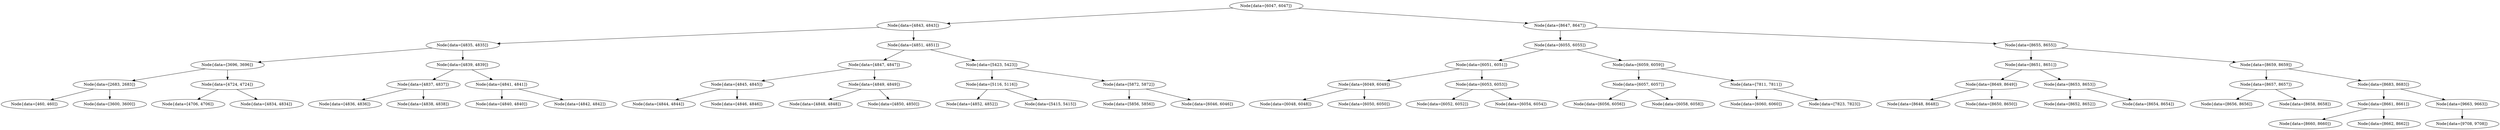 digraph G{
2057954668 [label="Node{data=[6047, 6047]}"]
2057954668 -> 1735138692
1735138692 [label="Node{data=[4843, 4843]}"]
1735138692 -> 432461962
432461962 [label="Node{data=[4835, 4835]}"]
432461962 -> 1315225441
1315225441 [label="Node{data=[3696, 3696]}"]
1315225441 -> 2069082436
2069082436 [label="Node{data=[2683, 2683]}"]
2069082436 -> 2085884823
2085884823 [label="Node{data=[460, 460]}"]
2069082436 -> 1400477215
1400477215 [label="Node{data=[3600, 3600]}"]
1315225441 -> 948810918
948810918 [label="Node{data=[4724, 4724]}"]
948810918 -> 1580399458
1580399458 [label="Node{data=[4706, 4706]}"]
948810918 -> 36082584
36082584 [label="Node{data=[4834, 4834]}"]
432461962 -> 493888685
493888685 [label="Node{data=[4839, 4839]}"]
493888685 -> 1208847137
1208847137 [label="Node{data=[4837, 4837]}"]
1208847137 -> 19759273
19759273 [label="Node{data=[4836, 4836]}"]
1208847137 -> 924940615
924940615 [label="Node{data=[4838, 4838]}"]
493888685 -> 736650818
736650818 [label="Node{data=[4841, 4841]}"]
736650818 -> 261661853
261661853 [label="Node{data=[4840, 4840]}"]
736650818 -> 1650283791
1650283791 [label="Node{data=[4842, 4842]}"]
1735138692 -> 1586164546
1586164546 [label="Node{data=[4851, 4851]}"]
1586164546 -> 918049959
918049959 [label="Node{data=[4847, 4847]}"]
918049959 -> 2085532321
2085532321 [label="Node{data=[4845, 4845]}"]
2085532321 -> 1949529354
1949529354 [label="Node{data=[4844, 4844]}"]
2085532321 -> 2099939373
2099939373 [label="Node{data=[4846, 4846]}"]
918049959 -> 155448899
155448899 [label="Node{data=[4849, 4849]}"]
155448899 -> 1152624
1152624 [label="Node{data=[4848, 4848]}"]
155448899 -> 1868904541
1868904541 [label="Node{data=[4850, 4850]}"]
1586164546 -> 1177009788
1177009788 [label="Node{data=[5423, 5423]}"]
1177009788 -> 1354803477
1354803477 [label="Node{data=[5116, 5116]}"]
1354803477 -> 1550718827
1550718827 [label="Node{data=[4852, 4852]}"]
1354803477 -> 445606763
445606763 [label="Node{data=[5415, 5415]}"]
1177009788 -> 1629544984
1629544984 [label="Node{data=[5872, 5872]}"]
1629544984 -> 889022248
889022248 [label="Node{data=[5856, 5856]}"]
1629544984 -> 402979731
402979731 [label="Node{data=[6046, 6046]}"]
2057954668 -> 2041651147
2041651147 [label="Node{data=[8647, 8647]}"]
2041651147 -> 535233223
535233223 [label="Node{data=[6055, 6055]}"]
535233223 -> 1090314804
1090314804 [label="Node{data=[6051, 6051]}"]
1090314804 -> 2132492763
2132492763 [label="Node{data=[6049, 6049]}"]
2132492763 -> 245716660
245716660 [label="Node{data=[6048, 6048]}"]
2132492763 -> 695442589
695442589 [label="Node{data=[6050, 6050]}"]
1090314804 -> 247019205
247019205 [label="Node{data=[6053, 6053]}"]
247019205 -> 730446672
730446672 [label="Node{data=[6052, 6052]}"]
247019205 -> 264067171
264067171 [label="Node{data=[6054, 6054]}"]
535233223 -> 983546493
983546493 [label="Node{data=[6059, 6059]}"]
983546493 -> 2102902005
2102902005 [label="Node{data=[6057, 6057]}"]
2102902005 -> 459463476
459463476 [label="Node{data=[6056, 6056]}"]
2102902005 -> 2130306683
2130306683 [label="Node{data=[6058, 6058]}"]
983546493 -> 972220299
972220299 [label="Node{data=[7811, 7811]}"]
972220299 -> 2038584404
2038584404 [label="Node{data=[6060, 6060]}"]
972220299 -> 1949604651
1949604651 [label="Node{data=[7823, 7823]}"]
2041651147 -> 1171218920
1171218920 [label="Node{data=[8655, 8655]}"]
1171218920 -> 1798248549
1798248549 [label="Node{data=[8651, 8651]}"]
1798248549 -> 6603168
6603168 [label="Node{data=[8649, 8649]}"]
6603168 -> 1348071236
1348071236 [label="Node{data=[8648, 8648]}"]
6603168 -> 1856443526
1856443526 [label="Node{data=[8650, 8650]}"]
1798248549 -> 2102973703
2102973703 [label="Node{data=[8653, 8653]}"]
2102973703 -> 1528259277
1528259277 [label="Node{data=[8652, 8652]}"]
2102973703 -> 1143706916
1143706916 [label="Node{data=[8654, 8654]}"]
1171218920 -> 318679555
318679555 [label="Node{data=[8659, 8659]}"]
318679555 -> 691385782
691385782 [label="Node{data=[8657, 8657]}"]
691385782 -> 1230289751
1230289751 [label="Node{data=[8656, 8656]}"]
691385782 -> 1364100588
1364100588 [label="Node{data=[8658, 8658]}"]
318679555 -> 906462068
906462068 [label="Node{data=[8683, 8683]}"]
906462068 -> 840636423
840636423 [label="Node{data=[8661, 8661]}"]
840636423 -> 1585021712
1585021712 [label="Node{data=[8660, 8660]}"]
840636423 -> 2075987158
2075987158 [label="Node{data=[8662, 8662]}"]
906462068 -> 1907043574
1907043574 [label="Node{data=[9663, 9663]}"]
1907043574 -> 454740452
454740452 [label="Node{data=[9708, 9708]}"]
}